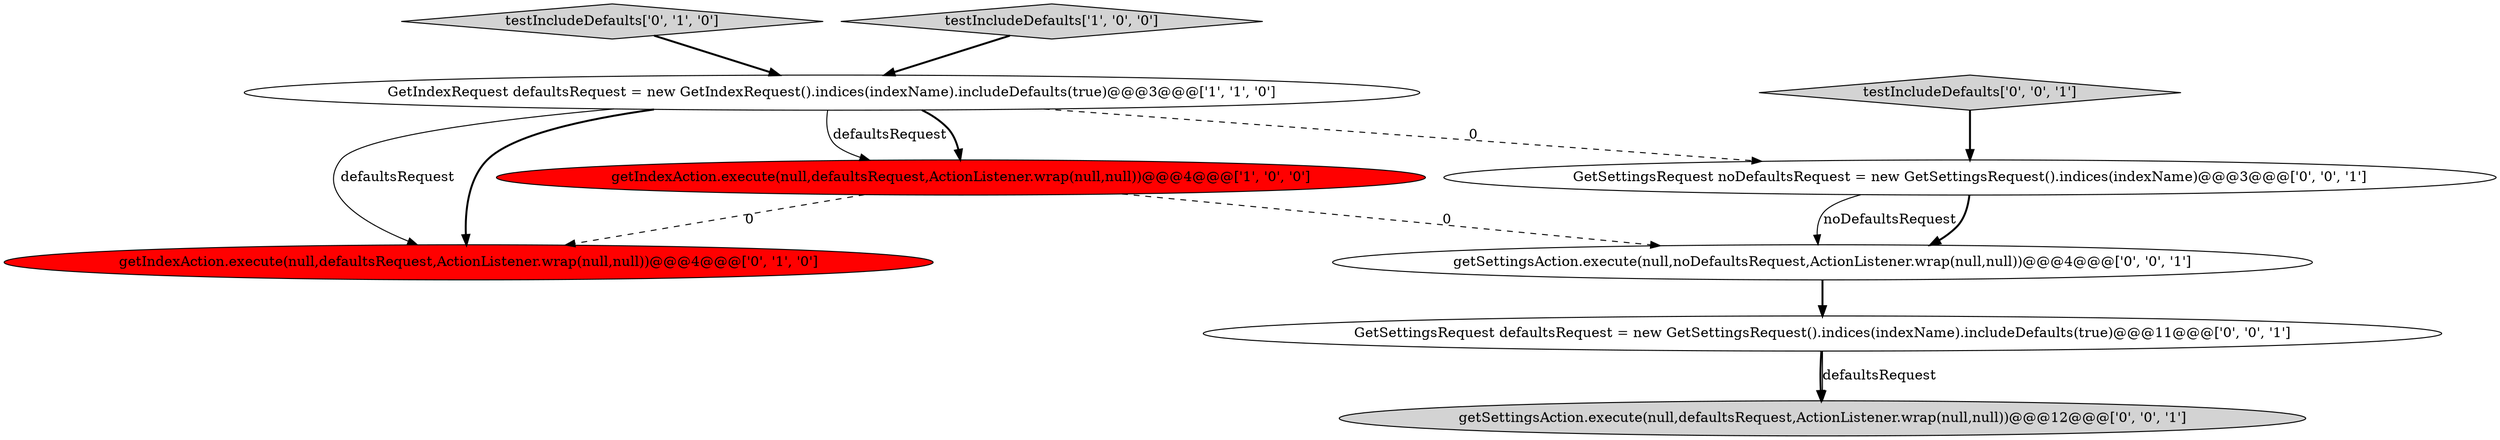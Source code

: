 digraph {
3 [style = filled, label = "testIncludeDefaults['0', '1', '0']", fillcolor = lightgray, shape = diamond image = "AAA0AAABBB2BBB"];
5 [style = filled, label = "getSettingsAction.execute(null,defaultsRequest,ActionListener.wrap(null,null))@@@12@@@['0', '0', '1']", fillcolor = lightgray, shape = ellipse image = "AAA0AAABBB3BBB"];
0 [style = filled, label = "GetIndexRequest defaultsRequest = new GetIndexRequest().indices(indexName).includeDefaults(true)@@@3@@@['1', '1', '0']", fillcolor = white, shape = ellipse image = "AAA0AAABBB1BBB"];
7 [style = filled, label = "testIncludeDefaults['0', '0', '1']", fillcolor = lightgray, shape = diamond image = "AAA0AAABBB3BBB"];
9 [style = filled, label = "getSettingsAction.execute(null,noDefaultsRequest,ActionListener.wrap(null,null))@@@4@@@['0', '0', '1']", fillcolor = white, shape = ellipse image = "AAA0AAABBB3BBB"];
2 [style = filled, label = "testIncludeDefaults['1', '0', '0']", fillcolor = lightgray, shape = diamond image = "AAA0AAABBB1BBB"];
8 [style = filled, label = "GetSettingsRequest noDefaultsRequest = new GetSettingsRequest().indices(indexName)@@@3@@@['0', '0', '1']", fillcolor = white, shape = ellipse image = "AAA0AAABBB3BBB"];
6 [style = filled, label = "GetSettingsRequest defaultsRequest = new GetSettingsRequest().indices(indexName).includeDefaults(true)@@@11@@@['0', '0', '1']", fillcolor = white, shape = ellipse image = "AAA0AAABBB3BBB"];
4 [style = filled, label = "getIndexAction.execute(null,defaultsRequest,ActionListener.wrap(null,null))@@@4@@@['0', '1', '0']", fillcolor = red, shape = ellipse image = "AAA1AAABBB2BBB"];
1 [style = filled, label = "getIndexAction.execute(null,defaultsRequest,ActionListener.wrap(null,null))@@@4@@@['1', '0', '0']", fillcolor = red, shape = ellipse image = "AAA1AAABBB1BBB"];
1->4 [style = dashed, label="0"];
3->0 [style = bold, label=""];
0->8 [style = dashed, label="0"];
0->4 [style = solid, label="defaultsRequest"];
6->5 [style = bold, label=""];
1->9 [style = dashed, label="0"];
2->0 [style = bold, label=""];
0->1 [style = solid, label="defaultsRequest"];
8->9 [style = solid, label="noDefaultsRequest"];
7->8 [style = bold, label=""];
0->4 [style = bold, label=""];
0->1 [style = bold, label=""];
6->5 [style = solid, label="defaultsRequest"];
9->6 [style = bold, label=""];
8->9 [style = bold, label=""];
}
